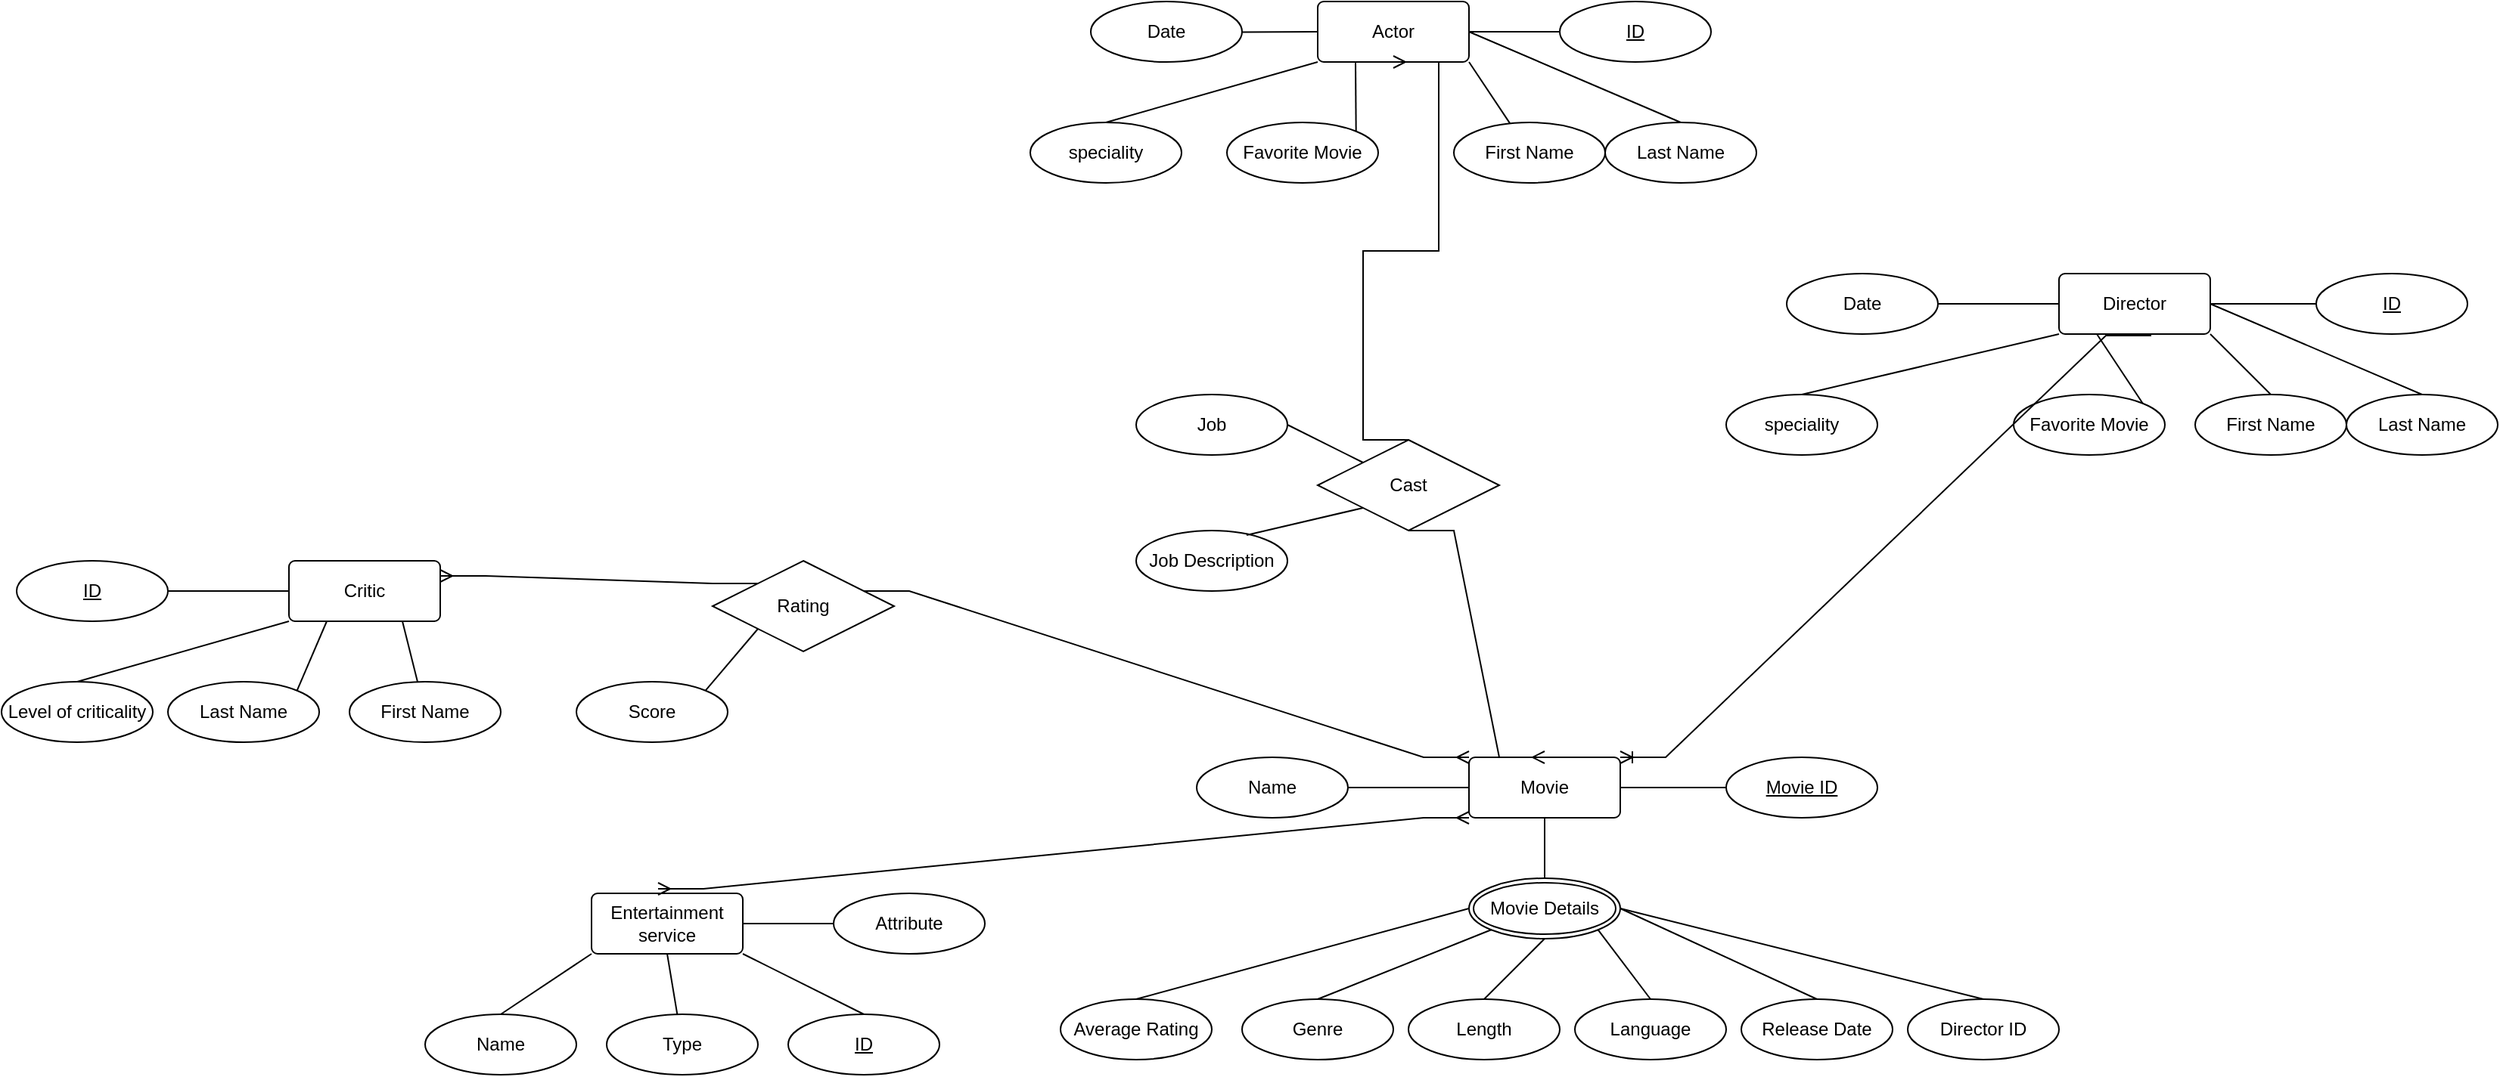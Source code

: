 <mxfile version="20.8.22" type="github">
  <diagram name="Page-1" id="e56a1550-8fbb-45ad-956c-1786394a9013">
    <mxGraphModel dx="2534" dy="764" grid="1" gridSize="10" guides="1" tooltips="1" connect="1" arrows="1" fold="1" page="1" pageScale="1" pageWidth="1100" pageHeight="850" background="none" math="0" shadow="0">
      <root>
        <mxCell id="0" />
        <mxCell id="1" parent="0" />
        <mxCell id="o5k_G5LygYLpbHygVO8U-1" value="Actor" style="rounded=1;arcSize=10;whiteSpace=wrap;html=1;align=center;" vertex="1" parent="1">
          <mxGeometry x="320" y="60" width="100" height="40" as="geometry" />
        </mxCell>
        <mxCell id="o5k_G5LygYLpbHygVO8U-2" value="speciality" style="ellipse;whiteSpace=wrap;html=1;align=center;" vertex="1" parent="1">
          <mxGeometry x="130" y="140" width="100" height="40" as="geometry" />
        </mxCell>
        <mxCell id="o5k_G5LygYLpbHygVO8U-3" value="Favorite Movie" style="ellipse;whiteSpace=wrap;html=1;align=center;" vertex="1" parent="1">
          <mxGeometry x="260" y="140" width="100" height="40" as="geometry" />
        </mxCell>
        <mxCell id="o5k_G5LygYLpbHygVO8U-5" value="" style="endArrow=none;html=1;rounded=0;entryX=0;entryY=1;entryDx=0;entryDy=0;exitX=0.5;exitY=0;exitDx=0;exitDy=0;" edge="1" parent="1" source="o5k_G5LygYLpbHygVO8U-2" target="o5k_G5LygYLpbHygVO8U-1">
          <mxGeometry relative="1" as="geometry">
            <mxPoint x="170" y="110" as="sourcePoint" />
            <mxPoint x="330" y="110" as="targetPoint" />
            <Array as="points" />
          </mxGeometry>
        </mxCell>
        <mxCell id="o5k_G5LygYLpbHygVO8U-6" value="" style="endArrow=none;html=1;rounded=0;exitX=1;exitY=0;exitDx=0;exitDy=0;entryX=0.25;entryY=1;entryDx=0;entryDy=0;" edge="1" parent="1" source="o5k_G5LygYLpbHygVO8U-3" target="o5k_G5LygYLpbHygVO8U-1">
          <mxGeometry relative="1" as="geometry">
            <mxPoint x="350" y="230" as="sourcePoint" />
            <mxPoint x="510" y="230" as="targetPoint" />
          </mxGeometry>
        </mxCell>
        <mxCell id="o5k_G5LygYLpbHygVO8U-7" value="" style="endArrow=none;html=1;rounded=0;exitX=1;exitY=0.5;exitDx=0;exitDy=0;startArrow=none;" edge="1" parent="1" source="o5k_G5LygYLpbHygVO8U-4">
          <mxGeometry relative="1" as="geometry">
            <mxPoint x="380" y="160" as="sourcePoint" />
            <mxPoint x="530" y="80" as="targetPoint" />
            <Array as="points">
              <mxPoint x="530" y="80" />
            </Array>
          </mxGeometry>
        </mxCell>
        <mxCell id="o5k_G5LygYLpbHygVO8U-9" value="First Name" style="ellipse;whiteSpace=wrap;html=1;align=center;" vertex="1" parent="1">
          <mxGeometry x="410" y="140" width="100" height="40" as="geometry" />
        </mxCell>
        <mxCell id="o5k_G5LygYLpbHygVO8U-10" value="Last Name" style="ellipse;whiteSpace=wrap;html=1;align=center;" vertex="1" parent="1">
          <mxGeometry x="510" y="140" width="100" height="40" as="geometry" />
        </mxCell>
        <mxCell id="o5k_G5LygYLpbHygVO8U-11" value="" style="endArrow=none;html=1;rounded=0;exitX=1;exitY=1;exitDx=0;exitDy=0;" edge="1" parent="1" source="o5k_G5LygYLpbHygVO8U-1" target="o5k_G5LygYLpbHygVO8U-9">
          <mxGeometry relative="1" as="geometry">
            <mxPoint x="350" y="230" as="sourcePoint" />
            <mxPoint x="510" y="230" as="targetPoint" />
          </mxGeometry>
        </mxCell>
        <mxCell id="o5k_G5LygYLpbHygVO8U-12" value="" style="endArrow=none;html=1;rounded=0;entryX=0.5;entryY=0;entryDx=0;entryDy=0;exitX=1;exitY=0.5;exitDx=0;exitDy=0;" edge="1" parent="1" source="o5k_G5LygYLpbHygVO8U-1" target="o5k_G5LygYLpbHygVO8U-10">
          <mxGeometry relative="1" as="geometry">
            <mxPoint x="350" y="230" as="sourcePoint" />
            <mxPoint x="510" y="230" as="targetPoint" />
          </mxGeometry>
        </mxCell>
        <mxCell id="o5k_G5LygYLpbHygVO8U-15" value="" style="endArrow=none;html=1;rounded=0;entryX=0;entryY=0.5;entryDx=0;entryDy=0;" edge="1" parent="1" source="o5k_G5LygYLpbHygVO8U-121" target="o5k_G5LygYLpbHygVO8U-1">
          <mxGeometry relative="1" as="geometry">
            <mxPoint x="270" y="80" as="sourcePoint" />
            <mxPoint x="740" y="350" as="targetPoint" />
          </mxGeometry>
        </mxCell>
        <mxCell id="o5k_G5LygYLpbHygVO8U-29" value="Director" style="rounded=1;arcSize=10;whiteSpace=wrap;html=1;align=center;" vertex="1" parent="1">
          <mxGeometry x="810" y="240" width="100" height="40" as="geometry" />
        </mxCell>
        <mxCell id="o5k_G5LygYLpbHygVO8U-30" value="speciality" style="ellipse;whiteSpace=wrap;html=1;align=center;" vertex="1" parent="1">
          <mxGeometry x="590" y="320" width="100" height="40" as="geometry" />
        </mxCell>
        <mxCell id="o5k_G5LygYLpbHygVO8U-31" value="Favorite Movie" style="ellipse;whiteSpace=wrap;html=1;align=center;" vertex="1" parent="1">
          <mxGeometry x="780" y="320" width="100" height="40" as="geometry" />
        </mxCell>
        <mxCell id="o5k_G5LygYLpbHygVO8U-32" value="ID" style="ellipse;whiteSpace=wrap;html=1;align=center;fontStyle=4;" vertex="1" parent="1">
          <mxGeometry x="980" y="240" width="100" height="40" as="geometry" />
        </mxCell>
        <mxCell id="o5k_G5LygYLpbHygVO8U-33" value="" style="endArrow=none;html=1;rounded=0;entryX=0;entryY=1;entryDx=0;entryDy=0;exitX=0.5;exitY=0;exitDx=0;exitDy=0;" edge="1" parent="1" source="o5k_G5LygYLpbHygVO8U-30" target="o5k_G5LygYLpbHygVO8U-29">
          <mxGeometry relative="1" as="geometry">
            <mxPoint x="630" y="290" as="sourcePoint" />
            <mxPoint x="790" y="290" as="targetPoint" />
            <Array as="points" />
          </mxGeometry>
        </mxCell>
        <mxCell id="o5k_G5LygYLpbHygVO8U-34" value="" style="endArrow=none;html=1;rounded=0;exitX=1;exitY=0;exitDx=0;exitDy=0;entryX=0.25;entryY=1;entryDx=0;entryDy=0;" edge="1" parent="1" source="o5k_G5LygYLpbHygVO8U-31" target="o5k_G5LygYLpbHygVO8U-29">
          <mxGeometry relative="1" as="geometry">
            <mxPoint x="810" y="410" as="sourcePoint" />
            <mxPoint x="970" y="410" as="targetPoint" />
          </mxGeometry>
        </mxCell>
        <mxCell id="o5k_G5LygYLpbHygVO8U-35" value="" style="endArrow=none;html=1;rounded=0;exitX=1;exitY=0.5;exitDx=0;exitDy=0;entryX=0;entryY=0.5;entryDx=0;entryDy=0;" edge="1" parent="1" source="o5k_G5LygYLpbHygVO8U-29" target="o5k_G5LygYLpbHygVO8U-32">
          <mxGeometry relative="1" as="geometry">
            <mxPoint x="840" y="340" as="sourcePoint" />
            <mxPoint x="970" y="410" as="targetPoint" />
          </mxGeometry>
        </mxCell>
        <mxCell id="o5k_G5LygYLpbHygVO8U-36" value="First Name" style="ellipse;whiteSpace=wrap;html=1;align=center;" vertex="1" parent="1">
          <mxGeometry x="900" y="320" width="100" height="40" as="geometry" />
        </mxCell>
        <mxCell id="o5k_G5LygYLpbHygVO8U-37" value="Last Name" style="ellipse;whiteSpace=wrap;html=1;align=center;" vertex="1" parent="1">
          <mxGeometry x="1000" y="320" width="100" height="40" as="geometry" />
        </mxCell>
        <mxCell id="o5k_G5LygYLpbHygVO8U-38" value="" style="endArrow=none;html=1;rounded=0;exitX=1;exitY=1;exitDx=0;exitDy=0;entryX=0.5;entryY=0;entryDx=0;entryDy=0;" edge="1" parent="1" source="o5k_G5LygYLpbHygVO8U-29" target="o5k_G5LygYLpbHygVO8U-36">
          <mxGeometry relative="1" as="geometry">
            <mxPoint x="810" y="410" as="sourcePoint" />
            <mxPoint x="970" y="410" as="targetPoint" />
          </mxGeometry>
        </mxCell>
        <mxCell id="o5k_G5LygYLpbHygVO8U-39" value="" style="endArrow=none;html=1;rounded=0;entryX=0.5;entryY=0;entryDx=0;entryDy=0;exitX=1;exitY=0.5;exitDx=0;exitDy=0;" edge="1" parent="1" source="o5k_G5LygYLpbHygVO8U-29" target="o5k_G5LygYLpbHygVO8U-37">
          <mxGeometry relative="1" as="geometry">
            <mxPoint x="810" y="410" as="sourcePoint" />
            <mxPoint x="970" y="410" as="targetPoint" />
          </mxGeometry>
        </mxCell>
        <mxCell id="o5k_G5LygYLpbHygVO8U-41" value="" style="endArrow=none;html=1;rounded=0;exitX=1;exitY=0.5;exitDx=0;exitDy=0;entryX=0;entryY=0.5;entryDx=0;entryDy=0;" edge="1" parent="1" source="o5k_G5LygYLpbHygVO8U-112" target="o5k_G5LygYLpbHygVO8U-29">
          <mxGeometry relative="1" as="geometry">
            <mxPoint x="730" y="260" as="sourcePoint" />
            <mxPoint x="1200" y="530" as="targetPoint" />
          </mxGeometry>
        </mxCell>
        <mxCell id="o5k_G5LygYLpbHygVO8U-44" value="" style="endArrow=none;html=1;rounded=0;exitX=1;exitY=0.5;exitDx=0;exitDy=0;" edge="1" parent="1" source="o5k_G5LygYLpbHygVO8U-1" target="o5k_G5LygYLpbHygVO8U-4">
          <mxGeometry relative="1" as="geometry">
            <mxPoint x="420" y="80" as="sourcePoint" />
            <mxPoint x="530" y="80" as="targetPoint" />
            <Array as="points" />
          </mxGeometry>
        </mxCell>
        <mxCell id="o5k_G5LygYLpbHygVO8U-4" value="ID" style="ellipse;whiteSpace=wrap;html=1;align=center;fontStyle=4;" vertex="1" parent="1">
          <mxGeometry x="480" y="60" width="100" height="40" as="geometry" />
        </mxCell>
        <mxCell id="o5k_G5LygYLpbHygVO8U-45" value="Job Description" style="ellipse;whiteSpace=wrap;html=1;align=center;" vertex="1" parent="1">
          <mxGeometry x="200" y="410" width="100" height="40" as="geometry" />
        </mxCell>
        <mxCell id="o5k_G5LygYLpbHygVO8U-47" value="Job" style="ellipse;whiteSpace=wrap;html=1;align=center;" vertex="1" parent="1">
          <mxGeometry x="200" y="320" width="100" height="40" as="geometry" />
        </mxCell>
        <mxCell id="o5k_G5LygYLpbHygVO8U-57" value="Movie" style="rounded=1;arcSize=10;whiteSpace=wrap;html=1;align=center;" vertex="1" parent="1">
          <mxGeometry x="420" y="560" width="100" height="40" as="geometry" />
        </mxCell>
        <mxCell id="o5k_G5LygYLpbHygVO8U-58" value="Name" style="ellipse;whiteSpace=wrap;html=1;align=center;" vertex="1" parent="1">
          <mxGeometry x="240" y="560" width="100" height="40" as="geometry" />
        </mxCell>
        <mxCell id="o5k_G5LygYLpbHygVO8U-60" value="" style="endArrow=none;html=1;rounded=0;exitX=1;exitY=0.5;exitDx=0;exitDy=0;entryX=0;entryY=0.5;entryDx=0;entryDy=0;" edge="1" parent="1" source="o5k_G5LygYLpbHygVO8U-58" target="o5k_G5LygYLpbHygVO8U-57">
          <mxGeometry relative="1" as="geometry">
            <mxPoint x="85" y="610" as="sourcePoint" />
            <mxPoint x="245" y="610" as="targetPoint" />
          </mxGeometry>
        </mxCell>
        <mxCell id="o5k_G5LygYLpbHygVO8U-63" value="Movie ID" style="ellipse;whiteSpace=wrap;html=1;align=center;fontStyle=4;" vertex="1" parent="1">
          <mxGeometry x="590" y="560" width="100" height="40" as="geometry" />
        </mxCell>
        <mxCell id="o5k_G5LygYLpbHygVO8U-67" value="Length" style="ellipse;whiteSpace=wrap;html=1;align=center;" vertex="1" parent="1">
          <mxGeometry x="380" y="720" width="100" height="40" as="geometry" />
        </mxCell>
        <mxCell id="o5k_G5LygYLpbHygVO8U-68" value="Language" style="ellipse;whiteSpace=wrap;html=1;align=center;" vertex="1" parent="1">
          <mxGeometry x="490" y="720" width="100" height="40" as="geometry" />
        </mxCell>
        <mxCell id="o5k_G5LygYLpbHygVO8U-69" value="Genre" style="ellipse;whiteSpace=wrap;html=1;align=center;" vertex="1" parent="1">
          <mxGeometry x="270" y="720" width="100" height="40" as="geometry" />
        </mxCell>
        <mxCell id="o5k_G5LygYLpbHygVO8U-70" value="Average Rating" style="ellipse;whiteSpace=wrap;html=1;align=center;" vertex="1" parent="1">
          <mxGeometry x="150" y="720" width="100" height="40" as="geometry" />
        </mxCell>
        <mxCell id="o5k_G5LygYLpbHygVO8U-71" value="Movie Details" style="ellipse;shape=doubleEllipse;margin=3;whiteSpace=wrap;html=1;align=center;" vertex="1" parent="1">
          <mxGeometry x="420" y="640" width="100" height="40" as="geometry" />
        </mxCell>
        <mxCell id="o5k_G5LygYLpbHygVO8U-72" value="" style="endArrow=none;html=1;rounded=0;exitX=0.5;exitY=0;exitDx=0;exitDy=0;entryX=0;entryY=0.5;entryDx=0;entryDy=0;" edge="1" parent="1" source="o5k_G5LygYLpbHygVO8U-70" target="o5k_G5LygYLpbHygVO8U-71">
          <mxGeometry relative="1" as="geometry">
            <mxPoint x="200" y="720" as="sourcePoint" />
            <mxPoint x="465" y="515" as="targetPoint" />
          </mxGeometry>
        </mxCell>
        <mxCell id="o5k_G5LygYLpbHygVO8U-74" value="" style="endArrow=none;html=1;rounded=0;entryX=0.5;entryY=0;entryDx=0;entryDy=0;exitX=0;exitY=1;exitDx=0;exitDy=0;" edge="1" parent="1" source="o5k_G5LygYLpbHygVO8U-71" target="o5k_G5LygYLpbHygVO8U-69">
          <mxGeometry relative="1" as="geometry">
            <mxPoint x="305" y="515" as="sourcePoint" />
            <mxPoint x="465" y="515" as="targetPoint" />
          </mxGeometry>
        </mxCell>
        <mxCell id="o5k_G5LygYLpbHygVO8U-75" value="" style="endArrow=none;html=1;rounded=0;exitX=0.5;exitY=0;exitDx=0;exitDy=0;entryX=0.5;entryY=1;entryDx=0;entryDy=0;" edge="1" parent="1" source="o5k_G5LygYLpbHygVO8U-67" target="o5k_G5LygYLpbHygVO8U-71">
          <mxGeometry relative="1" as="geometry">
            <mxPoint x="305" y="515" as="sourcePoint" />
            <mxPoint x="595" y="665" as="targetPoint" />
          </mxGeometry>
        </mxCell>
        <mxCell id="o5k_G5LygYLpbHygVO8U-76" value="" style="endArrow=none;html=1;rounded=0;exitX=0.5;exitY=0;exitDx=0;exitDy=0;entryX=1;entryY=1;entryDx=0;entryDy=0;" edge="1" parent="1" source="o5k_G5LygYLpbHygVO8U-68" target="o5k_G5LygYLpbHygVO8U-71">
          <mxGeometry relative="1" as="geometry">
            <mxPoint x="345" y="525" as="sourcePoint" />
            <mxPoint x="505" y="525" as="targetPoint" />
          </mxGeometry>
        </mxCell>
        <mxCell id="o5k_G5LygYLpbHygVO8U-77" value="Release Date" style="ellipse;whiteSpace=wrap;html=1;align=center;" vertex="1" parent="1">
          <mxGeometry x="600" y="720" width="100" height="40" as="geometry" />
        </mxCell>
        <mxCell id="o5k_G5LygYLpbHygVO8U-78" value="" style="endArrow=none;html=1;rounded=0;exitX=0.5;exitY=0;exitDx=0;exitDy=0;entryX=1;entryY=0.5;entryDx=0;entryDy=0;" edge="1" parent="1" source="o5k_G5LygYLpbHygVO8U-77" target="o5k_G5LygYLpbHygVO8U-71">
          <mxGeometry relative="1" as="geometry">
            <mxPoint x="345" y="525" as="sourcePoint" />
            <mxPoint x="505" y="525" as="targetPoint" />
          </mxGeometry>
        </mxCell>
        <mxCell id="o5k_G5LygYLpbHygVO8U-80" value="" style="endArrow=none;html=1;rounded=0;exitX=0.5;exitY=1;exitDx=0;exitDy=0;entryX=0.5;entryY=0;entryDx=0;entryDy=0;" edge="1" parent="1" source="o5k_G5LygYLpbHygVO8U-57" target="o5k_G5LygYLpbHygVO8U-71">
          <mxGeometry relative="1" as="geometry">
            <mxPoint x="215" y="640" as="sourcePoint" />
            <mxPoint x="375" y="640" as="targetPoint" />
          </mxGeometry>
        </mxCell>
        <mxCell id="o5k_G5LygYLpbHygVO8U-81" value="" style="endArrow=none;html=1;rounded=0;exitX=1;exitY=0.5;exitDx=0;exitDy=0;entryX=0;entryY=0.5;entryDx=0;entryDy=0;" edge="1" parent="1" source="o5k_G5LygYLpbHygVO8U-57" target="o5k_G5LygYLpbHygVO8U-63">
          <mxGeometry relative="1" as="geometry">
            <mxPoint x="245" y="640" as="sourcePoint" />
            <mxPoint x="405" y="640" as="targetPoint" />
          </mxGeometry>
        </mxCell>
        <mxCell id="o5k_G5LygYLpbHygVO8U-89" value="Score" style="ellipse;whiteSpace=wrap;html=1;align=center;" vertex="1" parent="1">
          <mxGeometry x="-170" y="510" width="100" height="40" as="geometry" />
        </mxCell>
        <mxCell id="o5k_G5LygYLpbHygVO8U-94" value="Critic" style="rounded=1;arcSize=10;whiteSpace=wrap;html=1;align=center;" vertex="1" parent="1">
          <mxGeometry x="-360" y="430" width="100" height="40" as="geometry" />
        </mxCell>
        <mxCell id="o5k_G5LygYLpbHygVO8U-95" value="Level of criticality" style="ellipse;whiteSpace=wrap;html=1;align=center;" vertex="1" parent="1">
          <mxGeometry x="-550" y="510" width="100" height="40" as="geometry" />
        </mxCell>
        <mxCell id="o5k_G5LygYLpbHygVO8U-96" value="Last Name" style="ellipse;whiteSpace=wrap;html=1;align=center;" vertex="1" parent="1">
          <mxGeometry x="-440" y="510" width="100" height="40" as="geometry" />
        </mxCell>
        <mxCell id="o5k_G5LygYLpbHygVO8U-97" value="" style="endArrow=none;html=1;rounded=0;entryX=0;entryY=1;entryDx=0;entryDy=0;exitX=0.5;exitY=0;exitDx=0;exitDy=0;" edge="1" parent="1" source="o5k_G5LygYLpbHygVO8U-95" target="o5k_G5LygYLpbHygVO8U-94">
          <mxGeometry relative="1" as="geometry">
            <mxPoint x="-510" y="480" as="sourcePoint" />
            <mxPoint x="-350" y="480" as="targetPoint" />
            <Array as="points" />
          </mxGeometry>
        </mxCell>
        <mxCell id="o5k_G5LygYLpbHygVO8U-98" value="" style="endArrow=none;html=1;rounded=0;exitX=1;exitY=0;exitDx=0;exitDy=0;entryX=0.25;entryY=1;entryDx=0;entryDy=0;" edge="1" parent="1" source="o5k_G5LygYLpbHygVO8U-96" target="o5k_G5LygYLpbHygVO8U-94">
          <mxGeometry relative="1" as="geometry">
            <mxPoint x="-330" y="600" as="sourcePoint" />
            <mxPoint x="-170" y="600" as="targetPoint" />
          </mxGeometry>
        </mxCell>
        <mxCell id="o5k_G5LygYLpbHygVO8U-100" value="First Name" style="ellipse;whiteSpace=wrap;html=1;align=center;" vertex="1" parent="1">
          <mxGeometry x="-320" y="510" width="100" height="40" as="geometry" />
        </mxCell>
        <mxCell id="o5k_G5LygYLpbHygVO8U-101" value="" style="endArrow=none;html=1;rounded=0;exitX=0.75;exitY=1;exitDx=0;exitDy=0;" edge="1" parent="1" source="o5k_G5LygYLpbHygVO8U-94" target="o5k_G5LygYLpbHygVO8U-100">
          <mxGeometry relative="1" as="geometry">
            <mxPoint x="-330" y="600" as="sourcePoint" />
            <mxPoint x="-170" y="600" as="targetPoint" />
          </mxGeometry>
        </mxCell>
        <mxCell id="o5k_G5LygYLpbHygVO8U-106" value="ID" style="ellipse;whiteSpace=wrap;html=1;align=center;fontStyle=4;" vertex="1" parent="1">
          <mxGeometry x="-540" y="430" width="100" height="40" as="geometry" />
        </mxCell>
        <mxCell id="o5k_G5LygYLpbHygVO8U-112" value="Date" style="ellipse;whiteSpace=wrap;html=1;align=center;" vertex="1" parent="1">
          <mxGeometry x="630" y="240" width="100" height="40" as="geometry" />
        </mxCell>
        <mxCell id="o5k_G5LygYLpbHygVO8U-119" value="Director ID" style="ellipse;whiteSpace=wrap;html=1;align=center;" vertex="1" parent="1">
          <mxGeometry x="710" y="720" width="100" height="40" as="geometry" />
        </mxCell>
        <mxCell id="o5k_G5LygYLpbHygVO8U-120" value="" style="endArrow=none;html=1;rounded=0;exitX=0.5;exitY=0;exitDx=0;exitDy=0;entryX=1;entryY=0.5;entryDx=0;entryDy=0;" edge="1" parent="1" source="o5k_G5LygYLpbHygVO8U-119" target="o5k_G5LygYLpbHygVO8U-71">
          <mxGeometry relative="1" as="geometry">
            <mxPoint x="520" y="430" as="sourcePoint" />
            <mxPoint x="680" y="430" as="targetPoint" />
          </mxGeometry>
        </mxCell>
        <mxCell id="o5k_G5LygYLpbHygVO8U-121" value="Date" style="ellipse;whiteSpace=wrap;html=1;align=center;" vertex="1" parent="1">
          <mxGeometry x="170" y="60" width="100" height="40" as="geometry" />
        </mxCell>
        <mxCell id="o5k_G5LygYLpbHygVO8U-128" value="Entertainment service" style="rounded=1;arcSize=10;whiteSpace=wrap;html=1;align=center;" vertex="1" parent="1">
          <mxGeometry x="-160" y="650" width="100" height="40" as="geometry" />
        </mxCell>
        <mxCell id="o5k_G5LygYLpbHygVO8U-129" value="ID" style="ellipse;whiteSpace=wrap;html=1;align=center;fontStyle=4;" vertex="1" parent="1">
          <mxGeometry x="-30" y="730" width="100" height="40" as="geometry" />
        </mxCell>
        <mxCell id="o5k_G5LygYLpbHygVO8U-130" value="Type" style="ellipse;whiteSpace=wrap;html=1;align=center;" vertex="1" parent="1">
          <mxGeometry x="-150" y="730" width="100" height="40" as="geometry" />
        </mxCell>
        <mxCell id="o5k_G5LygYLpbHygVO8U-131" value="Name" style="ellipse;whiteSpace=wrap;html=1;align=center;" vertex="1" parent="1">
          <mxGeometry x="-270" y="730" width="100" height="40" as="geometry" />
        </mxCell>
        <mxCell id="o5k_G5LygYLpbHygVO8U-132" value="Attribute" style="ellipse;whiteSpace=wrap;html=1;align=center;" vertex="1" parent="1">
          <mxGeometry y="650" width="100" height="40" as="geometry" />
        </mxCell>
        <mxCell id="o5k_G5LygYLpbHygVO8U-134" value="" style="endArrow=none;html=1;rounded=0;entryX=0;entryY=0.5;entryDx=0;entryDy=0;exitX=1;exitY=0.5;exitDx=0;exitDy=0;" edge="1" parent="1" source="o5k_G5LygYLpbHygVO8U-128" target="o5k_G5LygYLpbHygVO8U-132">
          <mxGeometry relative="1" as="geometry">
            <mxPoint x="-20" y="890" as="sourcePoint" />
            <mxPoint x="140" y="890" as="targetPoint" />
          </mxGeometry>
        </mxCell>
        <mxCell id="o5k_G5LygYLpbHygVO8U-135" value="" style="endArrow=none;html=1;rounded=0;exitX=1;exitY=1;exitDx=0;exitDy=0;entryX=0.5;entryY=0;entryDx=0;entryDy=0;" edge="1" parent="1" source="o5k_G5LygYLpbHygVO8U-128" target="o5k_G5LygYLpbHygVO8U-129">
          <mxGeometry relative="1" as="geometry">
            <mxPoint x="-20" y="890" as="sourcePoint" />
            <mxPoint x="140" y="890" as="targetPoint" />
          </mxGeometry>
        </mxCell>
        <mxCell id="o5k_G5LygYLpbHygVO8U-136" value="" style="endArrow=none;html=1;rounded=0;exitX=0.5;exitY=1;exitDx=0;exitDy=0;" edge="1" parent="1" source="o5k_G5LygYLpbHygVO8U-128" target="o5k_G5LygYLpbHygVO8U-130">
          <mxGeometry relative="1" as="geometry">
            <mxPoint x="-20" y="890" as="sourcePoint" />
            <mxPoint x="140" y="890" as="targetPoint" />
          </mxGeometry>
        </mxCell>
        <mxCell id="o5k_G5LygYLpbHygVO8U-137" value="" style="endArrow=none;html=1;rounded=0;exitX=0;exitY=1;exitDx=0;exitDy=0;entryX=0.5;entryY=0;entryDx=0;entryDy=0;" edge="1" parent="1" source="o5k_G5LygYLpbHygVO8U-128" target="o5k_G5LygYLpbHygVO8U-131">
          <mxGeometry relative="1" as="geometry">
            <mxPoint x="-20" y="890" as="sourcePoint" />
            <mxPoint x="140" y="890" as="targetPoint" />
          </mxGeometry>
        </mxCell>
        <mxCell id="o5k_G5LygYLpbHygVO8U-140" value="" style="edgeStyle=entityRelationEdgeStyle;fontSize=12;html=1;endArrow=ERmany;startArrow=none;rounded=0;exitX=0.5;exitY=0;exitDx=0;exitDy=0;entryX=0.5;entryY=1;entryDx=0;entryDy=0;" edge="1" parent="1" source="o5k_G5LygYLpbHygVO8U-115" target="o5k_G5LygYLpbHygVO8U-1">
          <mxGeometry width="100" height="100" relative="1" as="geometry">
            <mxPoint x="240" y="520" as="sourcePoint" />
            <mxPoint x="340" y="420" as="targetPoint" />
          </mxGeometry>
        </mxCell>
        <mxCell id="o5k_G5LygYLpbHygVO8U-142" value="" style="edgeStyle=entityRelationEdgeStyle;fontSize=12;html=1;endArrow=none;startArrow=ERmany;rounded=0;exitX=0.5;exitY=0;exitDx=0;exitDy=0;entryX=0.5;entryY=1;entryDx=0;entryDy=0;" edge="1" parent="1" source="o5k_G5LygYLpbHygVO8U-57" target="o5k_G5LygYLpbHygVO8U-115">
          <mxGeometry width="100" height="100" relative="1" as="geometry">
            <mxPoint x="470" y="560" as="sourcePoint" />
            <mxPoint x="250" y="120" as="targetPoint" />
          </mxGeometry>
        </mxCell>
        <mxCell id="o5k_G5LygYLpbHygVO8U-115" value="Cast" style="shape=rhombus;perimeter=rhombusPerimeter;whiteSpace=wrap;html=1;align=center;" vertex="1" parent="1">
          <mxGeometry x="320" y="350" width="120" height="60" as="geometry" />
        </mxCell>
        <mxCell id="o5k_G5LygYLpbHygVO8U-145" value="" style="endArrow=none;html=1;rounded=0;entryX=0;entryY=1;entryDx=0;entryDy=0;exitX=0.73;exitY=0.075;exitDx=0;exitDy=0;exitPerimeter=0;" edge="1" parent="1" source="o5k_G5LygYLpbHygVO8U-45" target="o5k_G5LygYLpbHygVO8U-115">
          <mxGeometry relative="1" as="geometry">
            <mxPoint x="210" y="470" as="sourcePoint" />
            <mxPoint x="370" y="470" as="targetPoint" />
          </mxGeometry>
        </mxCell>
        <mxCell id="o5k_G5LygYLpbHygVO8U-146" value="" style="endArrow=none;html=1;rounded=0;entryX=1;entryY=0.5;entryDx=0;entryDy=0;exitX=0;exitY=0;exitDx=0;exitDy=0;" edge="1" parent="1" source="o5k_G5LygYLpbHygVO8U-115" target="o5k_G5LygYLpbHygVO8U-47">
          <mxGeometry relative="1" as="geometry">
            <mxPoint x="210" y="470" as="sourcePoint" />
            <mxPoint x="370" y="470" as="targetPoint" />
          </mxGeometry>
        </mxCell>
        <mxCell id="o5k_G5LygYLpbHygVO8U-157" value="" style="edgeStyle=entityRelationEdgeStyle;fontSize=12;html=1;endArrow=ERmany;startArrow=ERmany;rounded=0;entryX=0;entryY=1;entryDx=0;entryDy=0;exitX=0.44;exitY=-0.075;exitDx=0;exitDy=0;exitPerimeter=0;" edge="1" parent="1" source="o5k_G5LygYLpbHygVO8U-128" target="o5k_G5LygYLpbHygVO8U-57">
          <mxGeometry width="100" height="100" relative="1" as="geometry">
            <mxPoint x="-350" y="770" as="sourcePoint" />
            <mxPoint x="-250" y="670" as="targetPoint" />
          </mxGeometry>
        </mxCell>
        <mxCell id="o5k_G5LygYLpbHygVO8U-158" value="" style="endArrow=none;html=1;rounded=0;exitX=1;exitY=0;exitDx=0;exitDy=0;entryX=0;entryY=1;entryDx=0;entryDy=0;" edge="1" parent="1" source="o5k_G5LygYLpbHygVO8U-89" target="o5k_G5LygYLpbHygVO8U-148">
          <mxGeometry relative="1" as="geometry">
            <mxPoint x="-320" y="320" as="sourcePoint" />
            <mxPoint x="-160" y="320" as="targetPoint" />
          </mxGeometry>
        </mxCell>
        <mxCell id="o5k_G5LygYLpbHygVO8U-159" value="" style="edgeStyle=entityRelationEdgeStyle;fontSize=12;html=1;endArrow=ERmany;startArrow=none;rounded=0;entryX=0;entryY=0;entryDx=0;entryDy=0;exitX=1;exitY=0.25;exitDx=0;exitDy=0;" edge="1" parent="1" source="o5k_G5LygYLpbHygVO8U-148" target="o5k_G5LygYLpbHygVO8U-57">
          <mxGeometry width="100" height="100" relative="1" as="geometry">
            <mxPoint x="-20" y="500" as="sourcePoint" />
            <mxPoint x="80" y="400" as="targetPoint" />
          </mxGeometry>
        </mxCell>
        <mxCell id="o5k_G5LygYLpbHygVO8U-160" value="" style="endArrow=none;html=1;rounded=0;exitX=1;exitY=0.5;exitDx=0;exitDy=0;" edge="1" parent="1" source="o5k_G5LygYLpbHygVO8U-106" target="o5k_G5LygYLpbHygVO8U-94">
          <mxGeometry relative="1" as="geometry">
            <mxPoint x="-30" y="610" as="sourcePoint" />
            <mxPoint x="130" y="610" as="targetPoint" />
          </mxGeometry>
        </mxCell>
        <mxCell id="o5k_G5LygYLpbHygVO8U-161" value="" style="edgeStyle=entityRelationEdgeStyle;fontSize=12;html=1;endArrow=none;startArrow=ERmany;rounded=0;entryX=0;entryY=0;entryDx=0;entryDy=0;exitX=1;exitY=0.25;exitDx=0;exitDy=0;" edge="1" parent="1" source="o5k_G5LygYLpbHygVO8U-94" target="o5k_G5LygYLpbHygVO8U-148">
          <mxGeometry width="100" height="100" relative="1" as="geometry">
            <mxPoint x="-240" y="160" as="sourcePoint" />
            <mxPoint x="460" y="590" as="targetPoint" />
          </mxGeometry>
        </mxCell>
        <mxCell id="o5k_G5LygYLpbHygVO8U-148" value="Rating" style="shape=rhombus;perimeter=rhombusPerimeter;whiteSpace=wrap;html=1;align=center;" vertex="1" parent="1">
          <mxGeometry x="-80" y="430" width="120" height="60" as="geometry" />
        </mxCell>
        <mxCell id="o5k_G5LygYLpbHygVO8U-163" value="" style="edgeStyle=entityRelationEdgeStyle;fontSize=12;html=1;endArrow=ERoneToMany;rounded=0;entryX=1;entryY=0;entryDx=0;entryDy=0;exitX=0.61;exitY=1.025;exitDx=0;exitDy=0;exitPerimeter=0;" edge="1" parent="1" source="o5k_G5LygYLpbHygVO8U-29" target="o5k_G5LygYLpbHygVO8U-57">
          <mxGeometry width="100" height="100" relative="1" as="geometry">
            <mxPoint x="640" y="530" as="sourcePoint" />
            <mxPoint x="740" y="430" as="targetPoint" />
          </mxGeometry>
        </mxCell>
      </root>
    </mxGraphModel>
  </diagram>
</mxfile>

